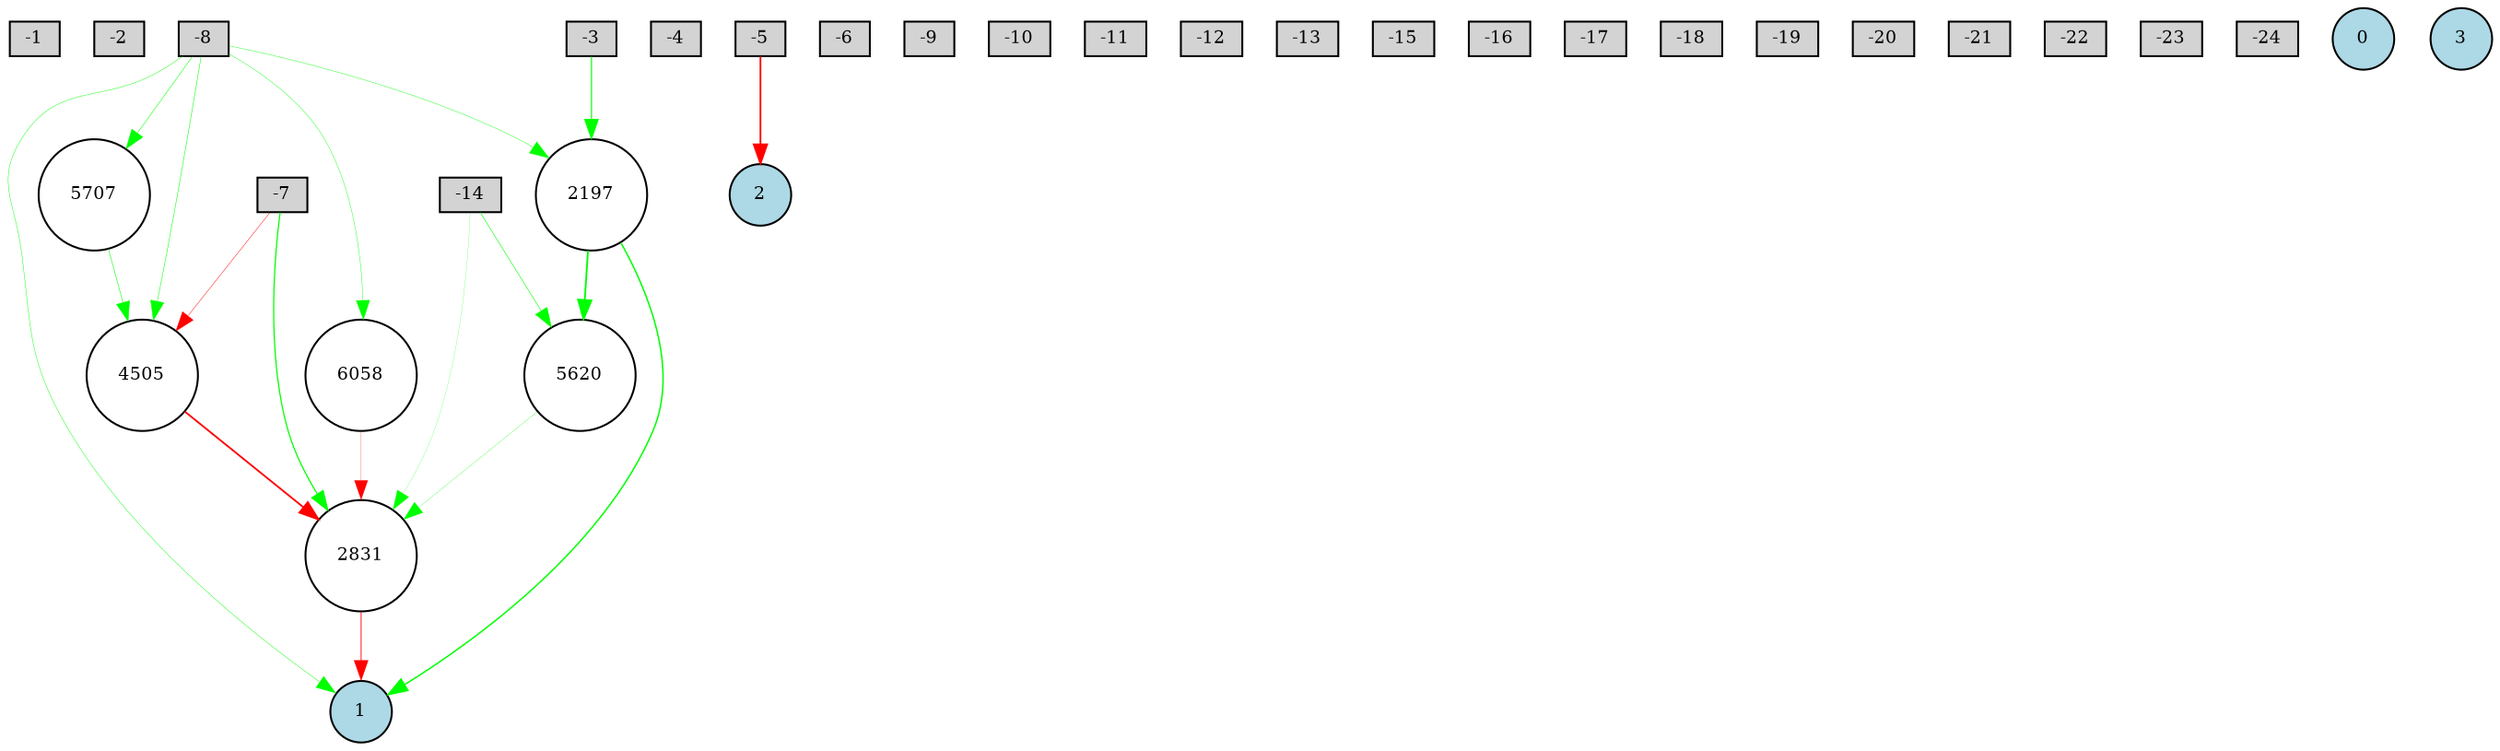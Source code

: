 digraph {
	node [fontsize=9 height=0.2 shape=circle width=0.2]
	-1 [fillcolor=lightgray shape=box style=filled]
	-2 [fillcolor=lightgray shape=box style=filled]
	-3 [fillcolor=lightgray shape=box style=filled]
	-4 [fillcolor=lightgray shape=box style=filled]
	-5 [fillcolor=lightgray shape=box style=filled]
	-6 [fillcolor=lightgray shape=box style=filled]
	-7 [fillcolor=lightgray shape=box style=filled]
	-8 [fillcolor=lightgray shape=box style=filled]
	-9 [fillcolor=lightgray shape=box style=filled]
	-10 [fillcolor=lightgray shape=box style=filled]
	-11 [fillcolor=lightgray shape=box style=filled]
	-12 [fillcolor=lightgray shape=box style=filled]
	-13 [fillcolor=lightgray shape=box style=filled]
	-14 [fillcolor=lightgray shape=box style=filled]
	-15 [fillcolor=lightgray shape=box style=filled]
	-16 [fillcolor=lightgray shape=box style=filled]
	-17 [fillcolor=lightgray shape=box style=filled]
	-18 [fillcolor=lightgray shape=box style=filled]
	-19 [fillcolor=lightgray shape=box style=filled]
	-20 [fillcolor=lightgray shape=box style=filled]
	-21 [fillcolor=lightgray shape=box style=filled]
	-22 [fillcolor=lightgray shape=box style=filled]
	-23 [fillcolor=lightgray shape=box style=filled]
	-24 [fillcolor=lightgray shape=box style=filled]
	0 [fillcolor=lightblue style=filled]
	1 [fillcolor=lightblue style=filled]
	2 [fillcolor=lightblue style=filled]
	3 [fillcolor=lightblue style=filled]
	6058 [fillcolor=white style=filled]
	5707 [fillcolor=white style=filled]
	2831 [fillcolor=white style=filled]
	5620 [fillcolor=white style=filled]
	2197 [fillcolor=white style=filled]
	4505 [fillcolor=white style=filled]
	-8 -> 4505 [color=green penwidth=0.2551057927337601 style=solid]
	2197 -> 5620 [color=green penwidth=0.9092815100446839 style=solid]
	-8 -> 5707 [color=green penwidth=0.25649004003303866 style=solid]
	-7 -> 4505 [color=red penwidth=0.22328268883138636 style=solid]
	-14 -> 2831 [color=green penwidth=0.10188184284066112 style=solid]
	2197 -> 1 [color=green penwidth=0.7372419958417885 style=solid]
	-7 -> 2831 [color=green penwidth=0.6082208279225162 style=solid]
	-3 -> 2197 [color=green penwidth=0.5639565664879546 style=solid]
	2831 -> 1 [color=red penwidth=0.43961882320070444 style=solid]
	6058 -> 2831 [color=red penwidth=0.12695326858074804 style=solid]
	4505 -> 2831 [color=red penwidth=0.9123429125401479 style=solid]
	-8 -> 1 [color=green penwidth=0.21646511195578544 style=solid]
	-5 -> 2 [color=red penwidth=0.9017739336183558 style=solid]
	5620 -> 2831 [color=green penwidth=0.13702135657027045 style=solid]
	5707 -> 4505 [color=green penwidth=0.26706040878111736 style=solid]
	-8 -> 2197 [color=green penwidth=0.1970673680319454 style=solid]
	-8 -> 6058 [color=green penwidth=0.1970931565416817 style=solid]
	-14 -> 5620 [color=green penwidth=0.2864041867906584 style=solid]
}
